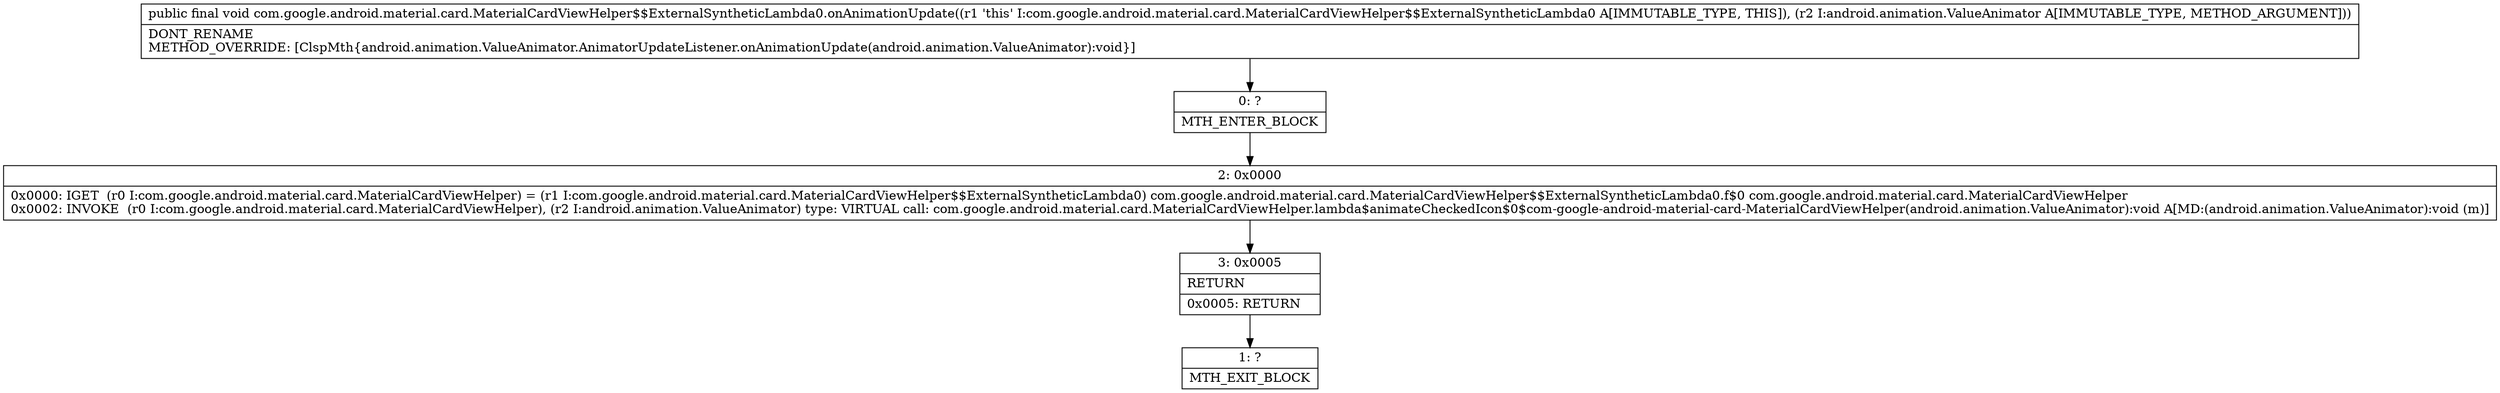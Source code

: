 digraph "CFG forcom.google.android.material.card.MaterialCardViewHelper$$ExternalSyntheticLambda0.onAnimationUpdate(Landroid\/animation\/ValueAnimator;)V" {
Node_0 [shape=record,label="{0\:\ ?|MTH_ENTER_BLOCK\l}"];
Node_2 [shape=record,label="{2\:\ 0x0000|0x0000: IGET  (r0 I:com.google.android.material.card.MaterialCardViewHelper) = (r1 I:com.google.android.material.card.MaterialCardViewHelper$$ExternalSyntheticLambda0) com.google.android.material.card.MaterialCardViewHelper$$ExternalSyntheticLambda0.f$0 com.google.android.material.card.MaterialCardViewHelper \l0x0002: INVOKE  (r0 I:com.google.android.material.card.MaterialCardViewHelper), (r2 I:android.animation.ValueAnimator) type: VIRTUAL call: com.google.android.material.card.MaterialCardViewHelper.lambda$animateCheckedIcon$0$com\-google\-android\-material\-card\-MaterialCardViewHelper(android.animation.ValueAnimator):void A[MD:(android.animation.ValueAnimator):void (m)]\l}"];
Node_3 [shape=record,label="{3\:\ 0x0005|RETURN\l|0x0005: RETURN   \l}"];
Node_1 [shape=record,label="{1\:\ ?|MTH_EXIT_BLOCK\l}"];
MethodNode[shape=record,label="{public final void com.google.android.material.card.MaterialCardViewHelper$$ExternalSyntheticLambda0.onAnimationUpdate((r1 'this' I:com.google.android.material.card.MaterialCardViewHelper$$ExternalSyntheticLambda0 A[IMMUTABLE_TYPE, THIS]), (r2 I:android.animation.ValueAnimator A[IMMUTABLE_TYPE, METHOD_ARGUMENT]))  | DONT_RENAME\lMETHOD_OVERRIDE: [ClspMth\{android.animation.ValueAnimator.AnimatorUpdateListener.onAnimationUpdate(android.animation.ValueAnimator):void\}]\l}"];
MethodNode -> Node_0;Node_0 -> Node_2;
Node_2 -> Node_3;
Node_3 -> Node_1;
}

